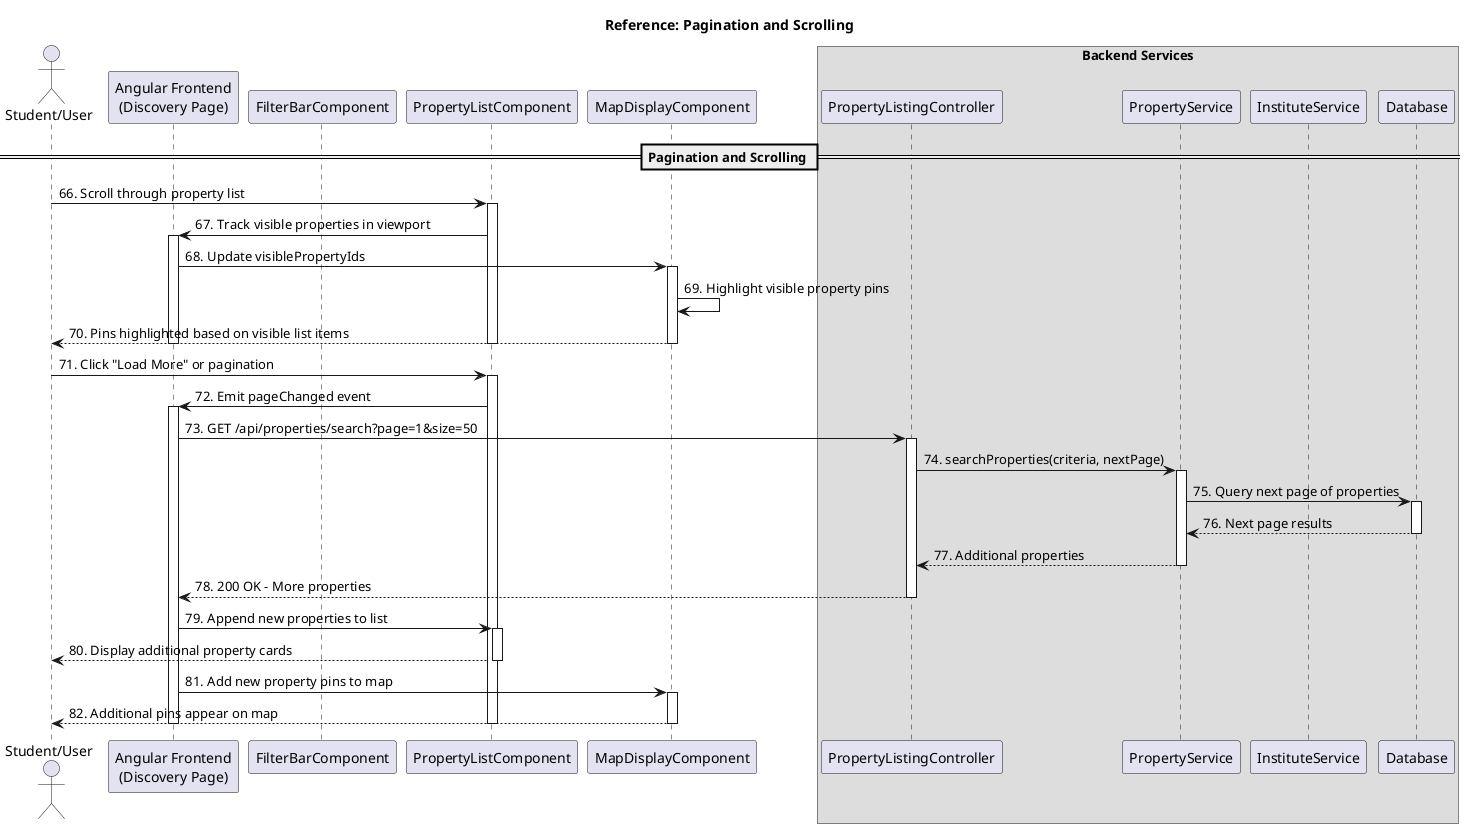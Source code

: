 @startuml
title "Reference: Pagination and Scrolling"

!define USER_COLOR #E3F2FD
!define FRONTEND_COLOR #F3E5F5
!define BACKEND_COLOR #E8F5E9
!define MAP_COLOR #FFF3E0

actor "Student/User" as User
participant "Angular Frontend\n(Discovery Page)" as Frontend
participant "FilterBarComponent" as FilterBar
participant "PropertyListComponent" as PropertyList
participant "MapDisplayComponent" as MapComponent

box "Backend Services"
    participant "PropertyListingController" as Controller
    participant "PropertyService" as Service
    participant "InstituteService" as InstituteService
    participant "Database" as DB
end box

== Pagination and Scrolling ==

User -> PropertyList: 66. Scroll through property list
activate PropertyList

PropertyList -> Frontend: 67. Track visible properties in viewport
activate Frontend

Frontend -> MapComponent: 68. Update visiblePropertyIds
activate MapComponent

MapComponent -> MapComponent: 69. Highlight visible property pins
MapComponent --> User: 70. Pins highlighted based on visible list items
deactivate MapComponent

deactivate Frontend
deactivate PropertyList

User -> PropertyList: 71. Click "Load More" or pagination
activate PropertyList

PropertyList -> Frontend: 72. Emit pageChanged event
activate Frontend

Frontend -> Controller: 73. GET /api/properties/search?page=1&size=50
activate Controller

Controller -> Service: 74. searchProperties(criteria, nextPage)
activate Service

Service -> DB: 75. Query next page of properties
activate DB
DB --> Service: 76. Next page results
deactivate DB

Service --> Controller: 77. Additional properties
deactivate Service

Controller --> Frontend: 78. 200 OK - More properties
deactivate Controller

Frontend -> PropertyList: 79. Append new properties to list
activate PropertyList
PropertyList --> User: 80. Display additional property cards
deactivate PropertyList

Frontend -> MapComponent: 81. Add new property pins to map
activate MapComponent
MapComponent --> User: 82. Additional pins appear on map
deactivate MapComponent

deactivate PropertyList
deactivate Frontend

@enduml 